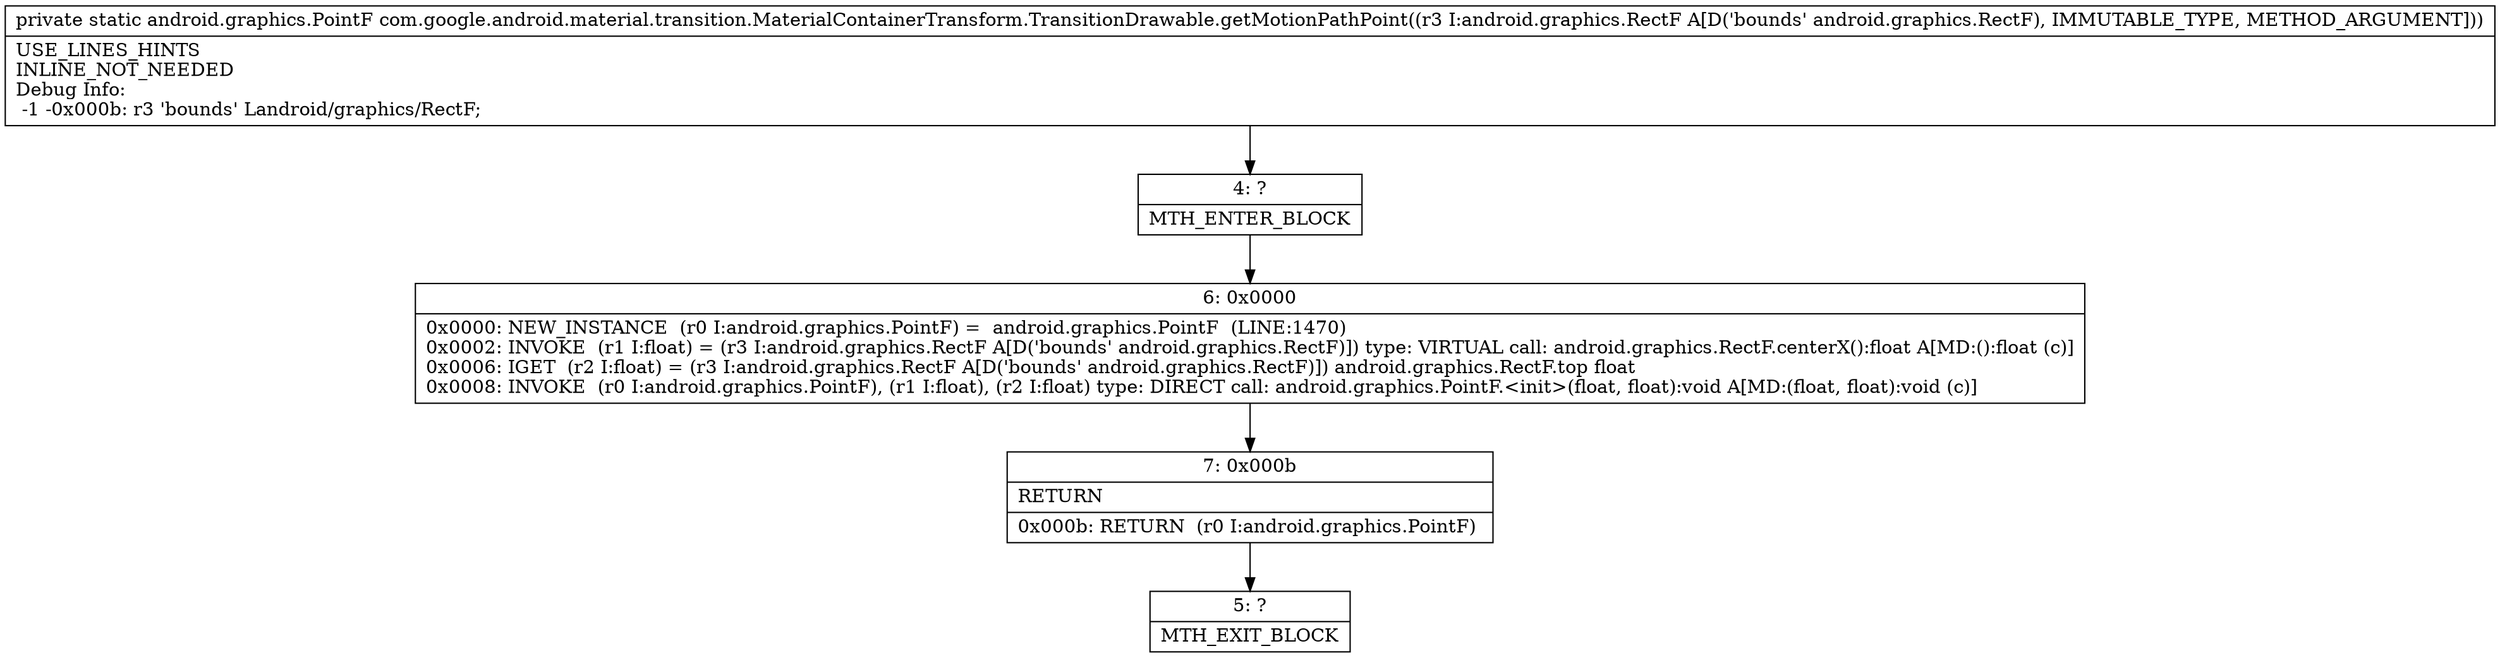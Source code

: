 digraph "CFG forcom.google.android.material.transition.MaterialContainerTransform.TransitionDrawable.getMotionPathPoint(Landroid\/graphics\/RectF;)Landroid\/graphics\/PointF;" {
Node_4 [shape=record,label="{4\:\ ?|MTH_ENTER_BLOCK\l}"];
Node_6 [shape=record,label="{6\:\ 0x0000|0x0000: NEW_INSTANCE  (r0 I:android.graphics.PointF) =  android.graphics.PointF  (LINE:1470)\l0x0002: INVOKE  (r1 I:float) = (r3 I:android.graphics.RectF A[D('bounds' android.graphics.RectF)]) type: VIRTUAL call: android.graphics.RectF.centerX():float A[MD:():float (c)]\l0x0006: IGET  (r2 I:float) = (r3 I:android.graphics.RectF A[D('bounds' android.graphics.RectF)]) android.graphics.RectF.top float \l0x0008: INVOKE  (r0 I:android.graphics.PointF), (r1 I:float), (r2 I:float) type: DIRECT call: android.graphics.PointF.\<init\>(float, float):void A[MD:(float, float):void (c)]\l}"];
Node_7 [shape=record,label="{7\:\ 0x000b|RETURN\l|0x000b: RETURN  (r0 I:android.graphics.PointF) \l}"];
Node_5 [shape=record,label="{5\:\ ?|MTH_EXIT_BLOCK\l}"];
MethodNode[shape=record,label="{private static android.graphics.PointF com.google.android.material.transition.MaterialContainerTransform.TransitionDrawable.getMotionPathPoint((r3 I:android.graphics.RectF A[D('bounds' android.graphics.RectF), IMMUTABLE_TYPE, METHOD_ARGUMENT]))  | USE_LINES_HINTS\lINLINE_NOT_NEEDED\lDebug Info:\l  \-1 \-0x000b: r3 'bounds' Landroid\/graphics\/RectF;\l}"];
MethodNode -> Node_4;Node_4 -> Node_6;
Node_6 -> Node_7;
Node_7 -> Node_5;
}

